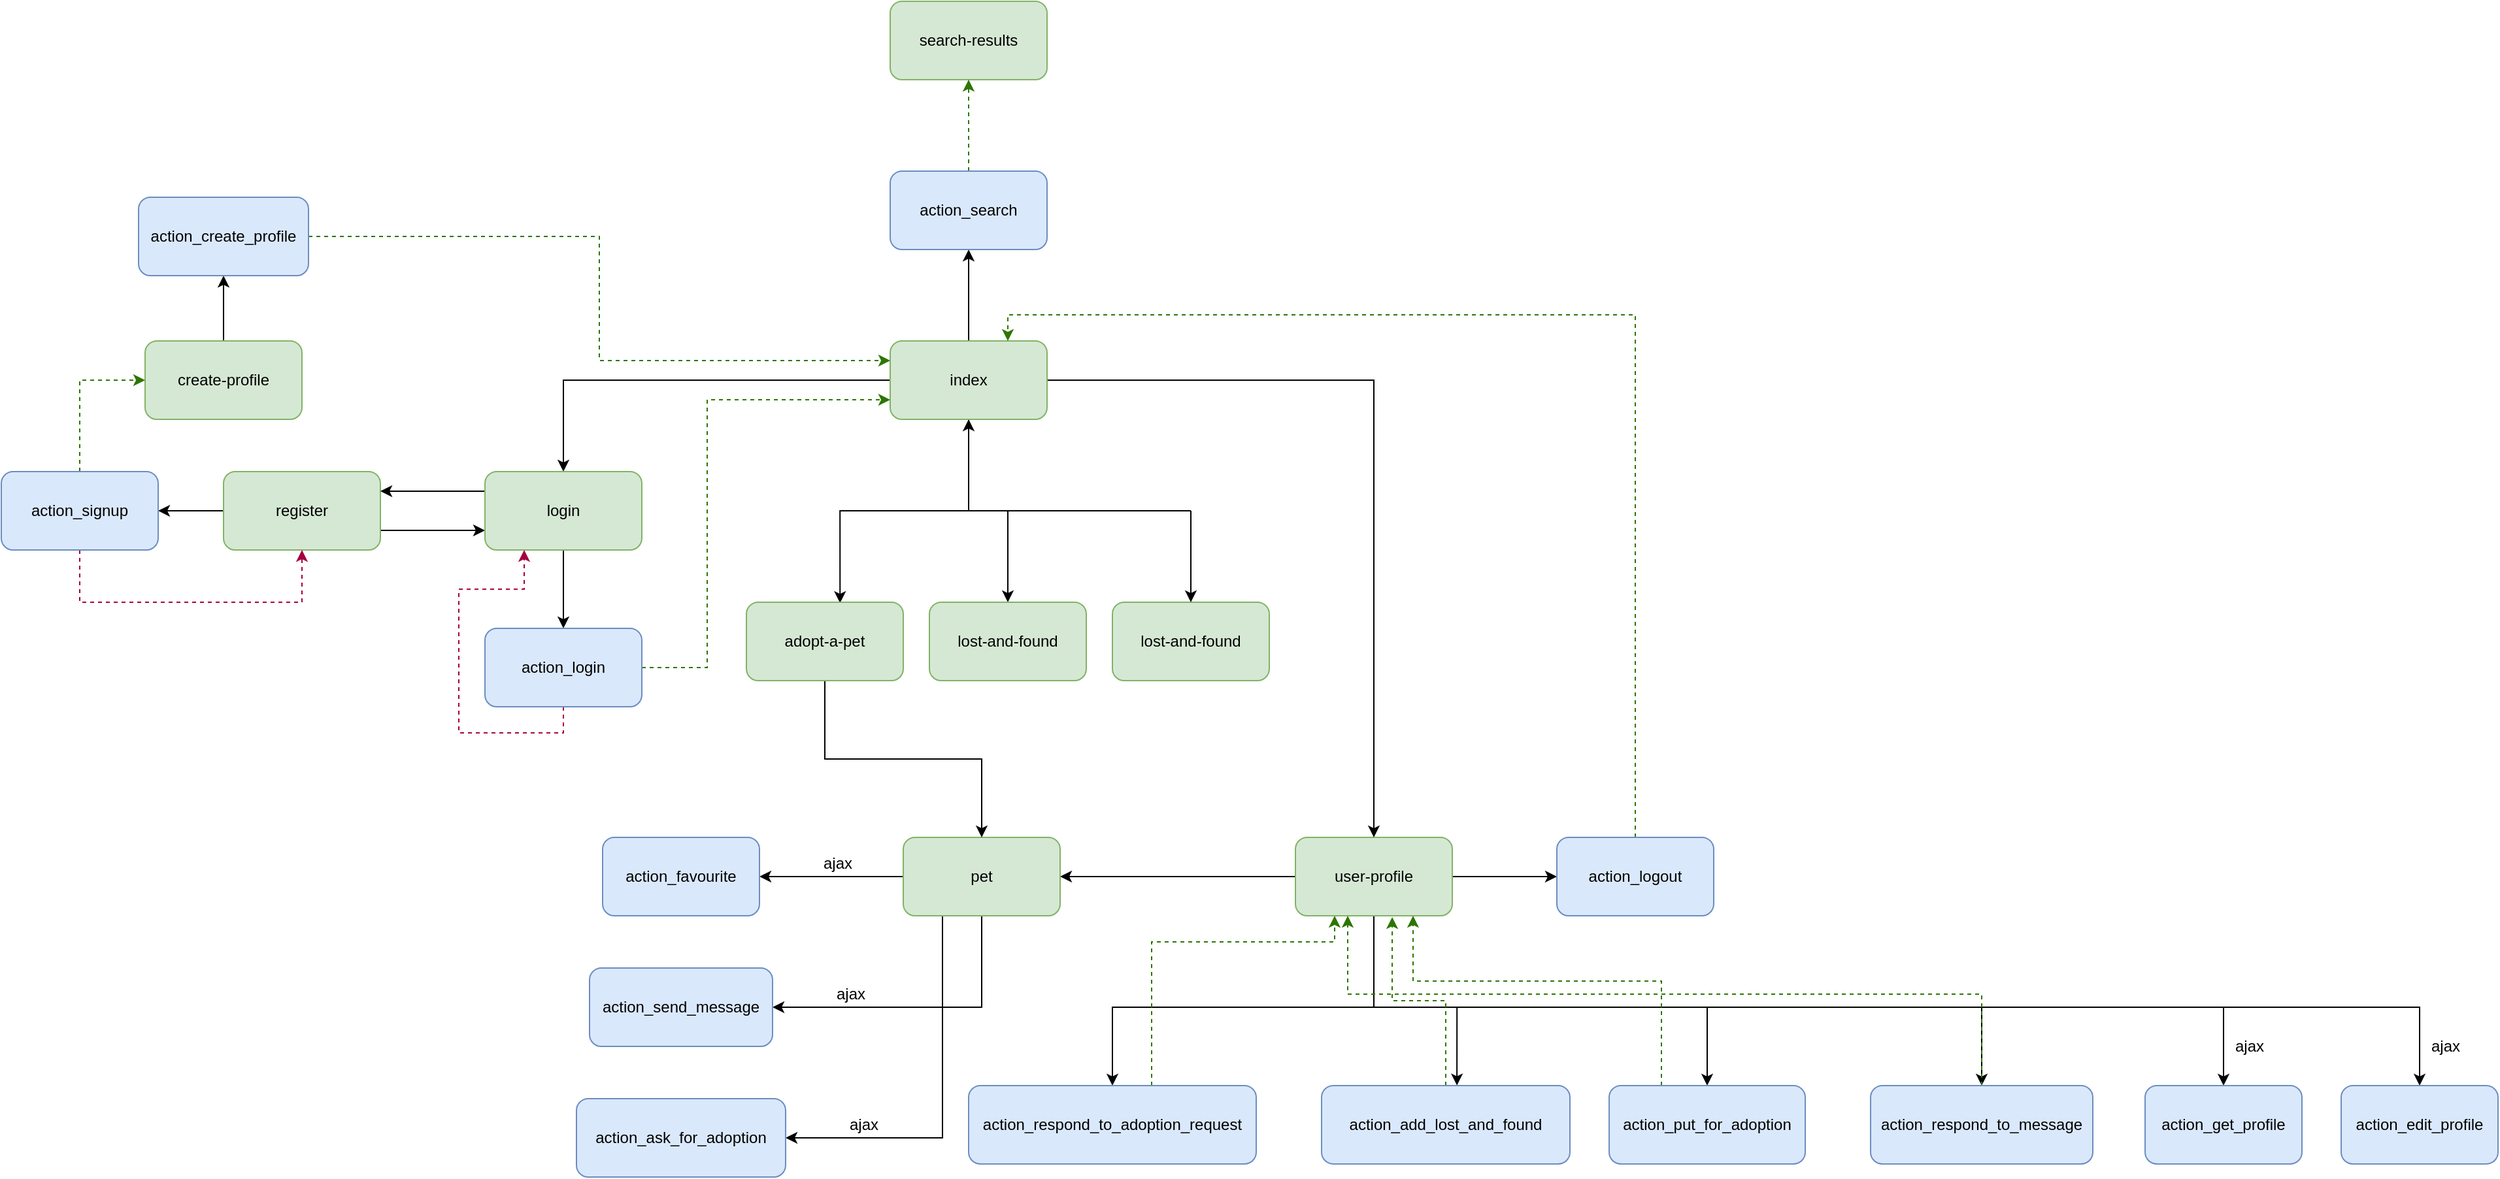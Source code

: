 <mxfile version="14.0.1" type="device"><diagram id="g-NLe7OnyaAHwkBRi7oY" name="Page-1"><mxGraphModel dx="1888" dy="1700" grid="1" gridSize="10" guides="1" tooltips="1" connect="1" arrows="1" fold="1" page="1" pageScale="1" pageWidth="850" pageHeight="1100" math="0" shadow="0"><root><mxCell id="0"/><mxCell id="1" parent="0"/><mxCell id="vEl7LIM_r5cgqPMs9bd7-19" style="edgeStyle=orthogonalEdgeStyle;rounded=0;orthogonalLoop=1;jettySize=auto;html=1;entryX=0;entryY=0.75;entryDx=0;entryDy=0;exitX=1;exitY=0.75;exitDx=0;exitDy=0;" edge="1" parent="1" source="vEl7LIM_r5cgqPMs9bd7-1" target="vEl7LIM_r5cgqPMs9bd7-2"><mxGeometry relative="1" as="geometry"/></mxCell><mxCell id="vEl7LIM_r5cgqPMs9bd7-20" style="edgeStyle=orthogonalEdgeStyle;rounded=0;orthogonalLoop=1;jettySize=auto;html=1;" edge="1" parent="1" source="vEl7LIM_r5cgqPMs9bd7-1" target="vEl7LIM_r5cgqPMs9bd7-14"><mxGeometry relative="1" as="geometry"/></mxCell><mxCell id="vEl7LIM_r5cgqPMs9bd7-1" value="register" style="rounded=1;whiteSpace=wrap;html=1;fillColor=#d5e8d4;strokeColor=#82b366;" vertex="1" parent="1"><mxGeometry x="-110" y="260" width="120" height="60" as="geometry"/></mxCell><mxCell id="vEl7LIM_r5cgqPMs9bd7-34" style="edgeStyle=orthogonalEdgeStyle;rounded=0;orthogonalLoop=1;jettySize=auto;html=1;startArrow=none;startFill=0;endArrow=classic;endFill=1;entryX=1;entryY=0.5;entryDx=0;entryDy=0;" edge="1" parent="1" source="vEl7LIM_r5cgqPMs9bd7-3" target="vEl7LIM_r5cgqPMs9bd7-5"><mxGeometry relative="1" as="geometry"><mxPoint x="870" y="460" as="targetPoint"/></mxGeometry></mxCell><mxCell id="vEl7LIM_r5cgqPMs9bd7-56" style="edgeStyle=orthogonalEdgeStyle;rounded=0;orthogonalLoop=1;jettySize=auto;html=1;entryX=0;entryY=0.5;entryDx=0;entryDy=0;startArrow=none;startFill=0;endArrow=classic;endFill=1;" edge="1" parent="1" source="vEl7LIM_r5cgqPMs9bd7-3" target="vEl7LIM_r5cgqPMs9bd7-36"><mxGeometry relative="1" as="geometry"/></mxCell><mxCell id="vEl7LIM_r5cgqPMs9bd7-60" style="edgeStyle=orthogonalEdgeStyle;rounded=0;orthogonalLoop=1;jettySize=auto;html=1;entryX=0.5;entryY=0;entryDx=0;entryDy=0;startArrow=none;startFill=0;endArrow=classic;endFill=1;" edge="1" parent="1" source="vEl7LIM_r5cgqPMs9bd7-3" target="vEl7LIM_r5cgqPMs9bd7-43"><mxGeometry relative="1" as="geometry"><Array as="points"><mxPoint x="770" y="670"/><mxPoint x="570" y="670"/></Array></mxGeometry></mxCell><mxCell id="vEl7LIM_r5cgqPMs9bd7-61" style="edgeStyle=orthogonalEdgeStyle;rounded=0;orthogonalLoop=1;jettySize=auto;html=1;entryX=0.545;entryY=-0.003;entryDx=0;entryDy=0;entryPerimeter=0;startArrow=none;startFill=0;endArrow=classic;endFill=1;" edge="1" parent="1" source="vEl7LIM_r5cgqPMs9bd7-3" target="vEl7LIM_r5cgqPMs9bd7-40"><mxGeometry relative="1" as="geometry"><Array as="points"><mxPoint x="770" y="670"/><mxPoint x="834" y="670"/></Array></mxGeometry></mxCell><mxCell id="vEl7LIM_r5cgqPMs9bd7-62" style="edgeStyle=orthogonalEdgeStyle;rounded=0;orthogonalLoop=1;jettySize=auto;html=1;startArrow=none;startFill=0;endArrow=classic;endFill=1;" edge="1" parent="1" source="vEl7LIM_r5cgqPMs9bd7-3" target="vEl7LIM_r5cgqPMs9bd7-44"><mxGeometry relative="1" as="geometry"><Array as="points"><mxPoint x="770" y="670"/><mxPoint x="1025" y="670"/></Array></mxGeometry></mxCell><mxCell id="vEl7LIM_r5cgqPMs9bd7-63" style="edgeStyle=orthogonalEdgeStyle;rounded=0;orthogonalLoop=1;jettySize=auto;html=1;startArrow=none;startFill=0;endArrow=classic;endFill=1;" edge="1" parent="1" source="vEl7LIM_r5cgqPMs9bd7-3" target="vEl7LIM_r5cgqPMs9bd7-45"><mxGeometry relative="1" as="geometry"><Array as="points"><mxPoint x="770" y="670"/><mxPoint x="1235" y="670"/></Array></mxGeometry></mxCell><mxCell id="vEl7LIM_r5cgqPMs9bd7-64" style="edgeStyle=orthogonalEdgeStyle;rounded=0;orthogonalLoop=1;jettySize=auto;html=1;startArrow=none;startFill=0;endArrow=classic;endFill=1;" edge="1" parent="1" source="vEl7LIM_r5cgqPMs9bd7-3" target="vEl7LIM_r5cgqPMs9bd7-59"><mxGeometry relative="1" as="geometry"><Array as="points"><mxPoint x="770" y="670"/><mxPoint x="1570" y="670"/></Array></mxGeometry></mxCell><mxCell id="vEl7LIM_r5cgqPMs9bd7-65" style="edgeStyle=orthogonalEdgeStyle;rounded=0;orthogonalLoop=1;jettySize=auto;html=1;startArrow=none;startFill=0;endArrow=classic;endFill=1;" edge="1" parent="1" source="vEl7LIM_r5cgqPMs9bd7-3" target="vEl7LIM_r5cgqPMs9bd7-41"><mxGeometry relative="1" as="geometry"><Array as="points"><mxPoint x="770" y="670"/><mxPoint x="1420" y="670"/></Array></mxGeometry></mxCell><mxCell id="vEl7LIM_r5cgqPMs9bd7-3" value="user-profile" style="rounded=1;whiteSpace=wrap;html=1;fillColor=#d5e8d4;strokeColor=#82b366;" vertex="1" parent="1"><mxGeometry x="710" y="540" width="120" height="60" as="geometry"/></mxCell><mxCell id="vEl7LIM_r5cgqPMs9bd7-21" style="edgeStyle=orthogonalEdgeStyle;rounded=0;orthogonalLoop=1;jettySize=auto;html=1;entryX=0.5;entryY=0;entryDx=0;entryDy=0;" edge="1" parent="1" source="vEl7LIM_r5cgqPMs9bd7-4" target="vEl7LIM_r5cgqPMs9bd7-2"><mxGeometry relative="1" as="geometry"/></mxCell><mxCell id="vEl7LIM_r5cgqPMs9bd7-22" style="edgeStyle=orthogonalEdgeStyle;rounded=0;orthogonalLoop=1;jettySize=auto;html=1;entryX=0.5;entryY=0;entryDx=0;entryDy=0;" edge="1" parent="1" source="vEl7LIM_r5cgqPMs9bd7-4" target="vEl7LIM_r5cgqPMs9bd7-3"><mxGeometry relative="1" as="geometry"><mxPoint x="630" y="280" as="targetPoint"/></mxGeometry></mxCell><mxCell id="vEl7LIM_r5cgqPMs9bd7-23" style="edgeStyle=orthogonalEdgeStyle;rounded=0;orthogonalLoop=1;jettySize=auto;html=1;entryX=0.5;entryY=1;entryDx=0;entryDy=0;" edge="1" parent="1" source="vEl7LIM_r5cgqPMs9bd7-4" target="vEl7LIM_r5cgqPMs9bd7-46"><mxGeometry relative="1" as="geometry"><mxPoint x="460" y="130" as="targetPoint"/></mxGeometry></mxCell><mxCell id="vEl7LIM_r5cgqPMs9bd7-24" style="edgeStyle=orthogonalEdgeStyle;rounded=0;orthogonalLoop=1;jettySize=auto;html=1;entryX=0.597;entryY=0.01;entryDx=0;entryDy=0;entryPerimeter=0;" edge="1" parent="1" source="vEl7LIM_r5cgqPMs9bd7-4" target="vEl7LIM_r5cgqPMs9bd7-7"><mxGeometry relative="1" as="geometry"><mxPoint x="460" y="430" as="targetPoint"/><Array as="points"><mxPoint x="460" y="290"/><mxPoint x="362" y="290"/></Array></mxGeometry></mxCell><mxCell id="vEl7LIM_r5cgqPMs9bd7-27" style="edgeStyle=orthogonalEdgeStyle;rounded=0;orthogonalLoop=1;jettySize=auto;html=1;entryX=0.5;entryY=0;entryDx=0;entryDy=0;startArrow=classic;startFill=1;" edge="1" parent="1" source="vEl7LIM_r5cgqPMs9bd7-4" target="vEl7LIM_r5cgqPMs9bd7-9"><mxGeometry relative="1" as="geometry"/></mxCell><mxCell id="vEl7LIM_r5cgqPMs9bd7-4" value="index" style="rounded=1;whiteSpace=wrap;html=1;fillColor=#d5e8d4;strokeColor=#82b366;" vertex="1" parent="1"><mxGeometry x="400" y="160" width="120" height="60" as="geometry"/></mxCell><mxCell id="vEl7LIM_r5cgqPMs9bd7-66" style="edgeStyle=orthogonalEdgeStyle;rounded=0;orthogonalLoop=1;jettySize=auto;html=1;entryX=1;entryY=0.5;entryDx=0;entryDy=0;startArrow=none;startFill=0;endArrow=classic;endFill=1;" edge="1" parent="1" source="vEl7LIM_r5cgqPMs9bd7-5" target="vEl7LIM_r5cgqPMs9bd7-42"><mxGeometry relative="1" as="geometry"/></mxCell><mxCell id="vEl7LIM_r5cgqPMs9bd7-67" style="edgeStyle=orthogonalEdgeStyle;rounded=0;orthogonalLoop=1;jettySize=auto;html=1;entryX=1;entryY=0.5;entryDx=0;entryDy=0;startArrow=none;startFill=0;endArrow=classic;endFill=1;" edge="1" parent="1" source="vEl7LIM_r5cgqPMs9bd7-5" target="vEl7LIM_r5cgqPMs9bd7-47"><mxGeometry relative="1" as="geometry"><Array as="points"><mxPoint x="470" y="670"/></Array></mxGeometry></mxCell><mxCell id="vEl7LIM_r5cgqPMs9bd7-68" style="edgeStyle=orthogonalEdgeStyle;rounded=0;orthogonalLoop=1;jettySize=auto;html=1;entryX=1;entryY=0.5;entryDx=0;entryDy=0;startArrow=none;startFill=0;endArrow=classic;endFill=1;" edge="1" parent="1" source="vEl7LIM_r5cgqPMs9bd7-5" target="vEl7LIM_r5cgqPMs9bd7-38"><mxGeometry relative="1" as="geometry"><Array as="points"><mxPoint x="440" y="770"/></Array></mxGeometry></mxCell><mxCell id="vEl7LIM_r5cgqPMs9bd7-5" value="pet" style="rounded=1;whiteSpace=wrap;html=1;fillColor=#d5e8d4;strokeColor=#82b366;" vertex="1" parent="1"><mxGeometry x="410" y="540" width="120" height="60" as="geometry"/></mxCell><mxCell id="vEl7LIM_r5cgqPMs9bd7-49" style="edgeStyle=orthogonalEdgeStyle;rounded=0;orthogonalLoop=1;jettySize=auto;html=1;entryX=0.5;entryY=1;entryDx=0;entryDy=0;startArrow=none;startFill=0;endArrow=classic;endFill=1;" edge="1" parent="1" source="vEl7LIM_r5cgqPMs9bd7-6" target="vEl7LIM_r5cgqPMs9bd7-39"><mxGeometry relative="1" as="geometry"/></mxCell><mxCell id="vEl7LIM_r5cgqPMs9bd7-6" value="create-profile" style="rounded=1;whiteSpace=wrap;html=1;fillColor=#d5e8d4;strokeColor=#82b366;" vertex="1" parent="1"><mxGeometry x="-170" y="160" width="120" height="60" as="geometry"/></mxCell><mxCell id="vEl7LIM_r5cgqPMs9bd7-33" style="edgeStyle=orthogonalEdgeStyle;rounded=0;orthogonalLoop=1;jettySize=auto;html=1;endArrow=classic;endFill=1;startArrow=none;startFill=0;" edge="1" parent="1" source="vEl7LIM_r5cgqPMs9bd7-7" target="vEl7LIM_r5cgqPMs9bd7-5"><mxGeometry relative="1" as="geometry"><mxPoint x="350" y="510" as="targetPoint"/></mxGeometry></mxCell><mxCell id="vEl7LIM_r5cgqPMs9bd7-7" value="adopt-a-pet" style="rounded=1;whiteSpace=wrap;html=1;fillColor=#d5e8d4;strokeColor=#82b366;" vertex="1" parent="1"><mxGeometry x="290" y="360" width="120" height="60" as="geometry"/></mxCell><mxCell id="vEl7LIM_r5cgqPMs9bd7-9" value="lost-and-found" style="rounded=1;whiteSpace=wrap;html=1;fillColor=#d5e8d4;strokeColor=#82b366;" vertex="1" parent="1"><mxGeometry x="430" y="360" width="120" height="60" as="geometry"/></mxCell><mxCell id="vEl7LIM_r5cgqPMs9bd7-10" value="search-results" style="rounded=1;whiteSpace=wrap;html=1;fillColor=#d5e8d4;strokeColor=#82b366;" vertex="1" parent="1"><mxGeometry x="400" y="-100" width="120" height="60" as="geometry"/></mxCell><mxCell id="vEl7LIM_r5cgqPMs9bd7-51" style="edgeStyle=orthogonalEdgeStyle;rounded=0;orthogonalLoop=1;jettySize=auto;html=1;dashed=1;startArrow=none;startFill=0;endArrow=classic;endFill=1;fillColor=#60a917;strokeColor=#2D7600;entryX=0;entryY=0.5;entryDx=0;entryDy=0;exitX=0.5;exitY=0;exitDx=0;exitDy=0;" edge="1" parent="1" source="vEl7LIM_r5cgqPMs9bd7-14" target="vEl7LIM_r5cgqPMs9bd7-6"><mxGeometry relative="1" as="geometry"><mxPoint x="-20" y="170" as="targetPoint"/></mxGeometry></mxCell><mxCell id="vEl7LIM_r5cgqPMs9bd7-55" style="edgeStyle=orthogonalEdgeStyle;rounded=0;orthogonalLoop=1;jettySize=auto;html=1;entryX=0.5;entryY=1;entryDx=0;entryDy=0;dashed=1;startArrow=none;startFill=0;endArrow=classic;endFill=1;exitX=0.5;exitY=1;exitDx=0;exitDy=0;fillColor=#d80073;strokeColor=#A50040;" edge="1" parent="1" source="vEl7LIM_r5cgqPMs9bd7-14" target="vEl7LIM_r5cgqPMs9bd7-1"><mxGeometry relative="1" as="geometry"><Array as="points"><mxPoint x="-220" y="360"/><mxPoint x="-50" y="360"/></Array></mxGeometry></mxCell><mxCell id="vEl7LIM_r5cgqPMs9bd7-14" value="action_signup" style="rounded=1;whiteSpace=wrap;html=1;fillColor=#dae8fc;strokeColor=#6c8ebf;" vertex="1" parent="1"><mxGeometry x="-280" y="260" width="120" height="60" as="geometry"/></mxCell><mxCell id="vEl7LIM_r5cgqPMs9bd7-18" style="edgeStyle=orthogonalEdgeStyle;rounded=0;orthogonalLoop=1;jettySize=auto;html=1;entryX=1;entryY=0.25;entryDx=0;entryDy=0;exitX=0;exitY=0.25;exitDx=0;exitDy=0;" edge="1" parent="1" source="vEl7LIM_r5cgqPMs9bd7-2" target="vEl7LIM_r5cgqPMs9bd7-1"><mxGeometry relative="1" as="geometry"/></mxCell><mxCell id="vEl7LIM_r5cgqPMs9bd7-52" style="edgeStyle=orthogonalEdgeStyle;rounded=0;orthogonalLoop=1;jettySize=auto;html=1;entryX=0.5;entryY=0;entryDx=0;entryDy=0;startArrow=none;startFill=0;endArrow=classic;endFill=1;" edge="1" parent="1" source="vEl7LIM_r5cgqPMs9bd7-2" target="vEl7LIM_r5cgqPMs9bd7-37"><mxGeometry relative="1" as="geometry"/></mxCell><mxCell id="vEl7LIM_r5cgqPMs9bd7-2" value="login" style="rounded=1;whiteSpace=wrap;html=1;fillColor=#d5e8d4;strokeColor=#82b366;" vertex="1" parent="1"><mxGeometry x="90" y="260" width="120" height="60" as="geometry"/></mxCell><mxCell id="vEl7LIM_r5cgqPMs9bd7-28" value="lost-and-found" style="rounded=1;whiteSpace=wrap;html=1;fillColor=#d5e8d4;strokeColor=#82b366;" vertex="1" parent="1"><mxGeometry x="570" y="360" width="120" height="60" as="geometry"/></mxCell><mxCell id="vEl7LIM_r5cgqPMs9bd7-30" value="" style="endArrow=none;html=1;endFill=0;" edge="1" parent="1"><mxGeometry width="50" height="50" relative="1" as="geometry"><mxPoint x="490" y="290" as="sourcePoint"/><mxPoint x="630" y="290" as="targetPoint"/></mxGeometry></mxCell><mxCell id="vEl7LIM_r5cgqPMs9bd7-31" value="" style="endArrow=classic;html=1;entryX=0.5;entryY=0;entryDx=0;entryDy=0;" edge="1" parent="1" target="vEl7LIM_r5cgqPMs9bd7-28"><mxGeometry width="50" height="50" relative="1" as="geometry"><mxPoint x="630" y="290" as="sourcePoint"/><mxPoint x="680" y="240" as="targetPoint"/><Array as="points"/></mxGeometry></mxCell><mxCell id="vEl7LIM_r5cgqPMs9bd7-57" style="edgeStyle=orthogonalEdgeStyle;rounded=0;orthogonalLoop=1;jettySize=auto;html=1;startArrow=none;startFill=0;endArrow=classic;endFill=1;entryX=0.75;entryY=0;entryDx=0;entryDy=0;fillColor=#60a917;strokeColor=#2D7600;dashed=1;exitX=0.5;exitY=0;exitDx=0;exitDy=0;" edge="1" parent="1" source="vEl7LIM_r5cgqPMs9bd7-36" target="vEl7LIM_r5cgqPMs9bd7-4"><mxGeometry relative="1" as="geometry"><mxPoint x="980" y="280" as="targetPoint"/><Array as="points"><mxPoint x="970" y="140"/><mxPoint x="490" y="140"/></Array></mxGeometry></mxCell><mxCell id="vEl7LIM_r5cgqPMs9bd7-36" value="action_logout" style="rounded=1;whiteSpace=wrap;html=1;fillColor=#dae8fc;strokeColor=#6c8ebf;" vertex="1" parent="1"><mxGeometry x="910" y="540" width="120" height="60" as="geometry"/></mxCell><mxCell id="vEl7LIM_r5cgqPMs9bd7-53" style="edgeStyle=orthogonalEdgeStyle;rounded=0;orthogonalLoop=1;jettySize=auto;html=1;entryX=0.25;entryY=1;entryDx=0;entryDy=0;startArrow=none;startFill=0;endArrow=classic;endFill=1;exitX=0.5;exitY=1;exitDx=0;exitDy=0;fillColor=#d80073;strokeColor=#A50040;dashed=1;" edge="1" parent="1" source="vEl7LIM_r5cgqPMs9bd7-37" target="vEl7LIM_r5cgqPMs9bd7-2"><mxGeometry relative="1" as="geometry"/></mxCell><mxCell id="vEl7LIM_r5cgqPMs9bd7-54" style="edgeStyle=orthogonalEdgeStyle;rounded=0;orthogonalLoop=1;jettySize=auto;html=1;entryX=0;entryY=0.75;entryDx=0;entryDy=0;dashed=1;startArrow=none;startFill=0;endArrow=classic;endFill=1;fillColor=#60a917;strokeColor=#2D7600;" edge="1" parent="1" source="vEl7LIM_r5cgqPMs9bd7-37" target="vEl7LIM_r5cgqPMs9bd7-4"><mxGeometry relative="1" as="geometry"><Array as="points"><mxPoint x="260" y="410"/><mxPoint x="260" y="205"/></Array></mxGeometry></mxCell><mxCell id="vEl7LIM_r5cgqPMs9bd7-37" value="action_login" style="rounded=1;whiteSpace=wrap;html=1;fillColor=#dae8fc;strokeColor=#6c8ebf;" vertex="1" parent="1"><mxGeometry x="90" y="380" width="120" height="60" as="geometry"/></mxCell><mxCell id="vEl7LIM_r5cgqPMs9bd7-38" value="action_ask_for_adoption" style="rounded=1;whiteSpace=wrap;html=1;fillColor=#dae8fc;strokeColor=#6c8ebf;" vertex="1" parent="1"><mxGeometry x="160" y="740" width="160" height="60" as="geometry"/></mxCell><mxCell id="vEl7LIM_r5cgqPMs9bd7-50" style="edgeStyle=orthogonalEdgeStyle;rounded=0;orthogonalLoop=1;jettySize=auto;html=1;entryX=0;entryY=0.25;entryDx=0;entryDy=0;startArrow=none;startFill=0;endArrow=classic;endFill=1;fillColor=#60a917;strokeColor=#2D7600;dashed=1;" edge="1" parent="1" source="vEl7LIM_r5cgqPMs9bd7-39" target="vEl7LIM_r5cgqPMs9bd7-4"><mxGeometry relative="1" as="geometry"/></mxCell><mxCell id="vEl7LIM_r5cgqPMs9bd7-39" value="action_create_profile" style="rounded=1;whiteSpace=wrap;html=1;fillColor=#dae8fc;strokeColor=#6c8ebf;" vertex="1" parent="1"><mxGeometry x="-175" y="50" width="130" height="60" as="geometry"/></mxCell><mxCell id="vEl7LIM_r5cgqPMs9bd7-70" style="edgeStyle=orthogonalEdgeStyle;rounded=0;orthogonalLoop=1;jettySize=auto;html=1;entryX=0.617;entryY=1.017;entryDx=0;entryDy=0;entryPerimeter=0;dashed=1;startArrow=none;startFill=0;endArrow=classic;endFill=1;fillColor=#60a917;strokeColor=#2D7600;" edge="1" parent="1" source="vEl7LIM_r5cgqPMs9bd7-40" target="vEl7LIM_r5cgqPMs9bd7-3"><mxGeometry relative="1" as="geometry"/></mxCell><mxCell id="vEl7LIM_r5cgqPMs9bd7-40" value="action_add_lost_and_found" style="rounded=1;whiteSpace=wrap;html=1;fillColor=#dae8fc;strokeColor=#6c8ebf;" vertex="1" parent="1"><mxGeometry x="730" y="730" width="190" height="60" as="geometry"/></mxCell><mxCell id="vEl7LIM_r5cgqPMs9bd7-41" value="action_get_profile" style="rounded=1;whiteSpace=wrap;html=1;fillColor=#dae8fc;strokeColor=#6c8ebf;" vertex="1" parent="1"><mxGeometry x="1360" y="730" width="120" height="60" as="geometry"/></mxCell><mxCell id="vEl7LIM_r5cgqPMs9bd7-42" value="action_favourite" style="rounded=1;whiteSpace=wrap;html=1;fillColor=#dae8fc;strokeColor=#6c8ebf;" vertex="1" parent="1"><mxGeometry x="180" y="540" width="120" height="60" as="geometry"/></mxCell><mxCell id="vEl7LIM_r5cgqPMs9bd7-69" style="edgeStyle=orthogonalEdgeStyle;rounded=0;orthogonalLoop=1;jettySize=auto;html=1;entryX=0.25;entryY=1;entryDx=0;entryDy=0;startArrow=none;startFill=0;endArrow=classic;endFill=1;fillColor=#60a917;strokeColor=#2D7600;dashed=1;" edge="1" parent="1" source="vEl7LIM_r5cgqPMs9bd7-43" target="vEl7LIM_r5cgqPMs9bd7-3"><mxGeometry relative="1" as="geometry"><Array as="points"><mxPoint x="600" y="620"/><mxPoint x="740" y="620"/></Array></mxGeometry></mxCell><mxCell id="vEl7LIM_r5cgqPMs9bd7-43" value="action_respond_to_adoption_request" style="rounded=1;whiteSpace=wrap;html=1;fillColor=#dae8fc;strokeColor=#6c8ebf;" vertex="1" parent="1"><mxGeometry x="460" y="730" width="220" height="60" as="geometry"/></mxCell><mxCell id="vEl7LIM_r5cgqPMs9bd7-71" style="edgeStyle=orthogonalEdgeStyle;rounded=0;orthogonalLoop=1;jettySize=auto;html=1;entryX=0.75;entryY=1;entryDx=0;entryDy=0;dashed=1;startArrow=none;startFill=0;endArrow=classic;endFill=1;fillColor=#60a917;strokeColor=#2D7600;" edge="1" parent="1" source="vEl7LIM_r5cgqPMs9bd7-44" target="vEl7LIM_r5cgqPMs9bd7-3"><mxGeometry relative="1" as="geometry"><Array as="points"><mxPoint x="990" y="650"/><mxPoint x="800" y="650"/></Array></mxGeometry></mxCell><mxCell id="vEl7LIM_r5cgqPMs9bd7-44" value="action_put_for_adoption" style="rounded=1;whiteSpace=wrap;html=1;fillColor=#dae8fc;strokeColor=#6c8ebf;" vertex="1" parent="1"><mxGeometry x="950" y="730" width="150" height="60" as="geometry"/></mxCell><mxCell id="vEl7LIM_r5cgqPMs9bd7-72" style="edgeStyle=orthogonalEdgeStyle;rounded=0;orthogonalLoop=1;jettySize=auto;html=1;dashed=1;startArrow=none;startFill=0;endArrow=classic;endFill=1;fillColor=#60a917;strokeColor=#2D7600;" edge="1" parent="1" source="vEl7LIM_r5cgqPMs9bd7-45" target="vEl7LIM_r5cgqPMs9bd7-3"><mxGeometry relative="1" as="geometry"><mxPoint x="750" y="600" as="targetPoint"/><Array as="points"><mxPoint x="1235" y="660"/><mxPoint x="750" y="660"/></Array></mxGeometry></mxCell><mxCell id="vEl7LIM_r5cgqPMs9bd7-45" value="action_respond_to_message" style="rounded=1;whiteSpace=wrap;html=1;fillColor=#dae8fc;strokeColor=#6c8ebf;" vertex="1" parent="1"><mxGeometry x="1150" y="730" width="170" height="60" as="geometry"/></mxCell><mxCell id="vEl7LIM_r5cgqPMs9bd7-58" style="edgeStyle=orthogonalEdgeStyle;rounded=0;orthogonalLoop=1;jettySize=auto;html=1;entryX=0.5;entryY=1;entryDx=0;entryDy=0;dashed=1;startArrow=none;startFill=0;endArrow=classic;endFill=1;fillColor=#60a917;strokeColor=#2D7600;" edge="1" parent="1" source="vEl7LIM_r5cgqPMs9bd7-46" target="vEl7LIM_r5cgqPMs9bd7-10"><mxGeometry relative="1" as="geometry"/></mxCell><mxCell id="vEl7LIM_r5cgqPMs9bd7-46" value="action_search" style="rounded=1;whiteSpace=wrap;html=1;fillColor=#dae8fc;strokeColor=#6c8ebf;" vertex="1" parent="1"><mxGeometry x="400" y="30" width="120" height="60" as="geometry"/></mxCell><mxCell id="vEl7LIM_r5cgqPMs9bd7-47" value="action_send_message" style="rounded=1;whiteSpace=wrap;html=1;fillColor=#dae8fc;strokeColor=#6c8ebf;" vertex="1" parent="1"><mxGeometry x="170" y="640" width="140" height="60" as="geometry"/></mxCell><mxCell id="vEl7LIM_r5cgqPMs9bd7-59" value="action_edit_profile" style="rounded=1;whiteSpace=wrap;html=1;fillColor=#dae8fc;strokeColor=#6c8ebf;" vertex="1" parent="1"><mxGeometry x="1510" y="730" width="120" height="60" as="geometry"/></mxCell><mxCell id="vEl7LIM_r5cgqPMs9bd7-74" value="ajax" style="text;html=1;strokeColor=none;fillColor=none;align=center;verticalAlign=middle;whiteSpace=wrap;rounded=0;" vertex="1" parent="1"><mxGeometry x="1420" y="690" width="40" height="20" as="geometry"/></mxCell><mxCell id="vEl7LIM_r5cgqPMs9bd7-76" value="ajax" style="text;html=1;strokeColor=none;fillColor=none;align=center;verticalAlign=middle;whiteSpace=wrap;rounded=0;" vertex="1" parent="1"><mxGeometry x="1570" y="690" width="40" height="20" as="geometry"/></mxCell><mxCell id="vEl7LIM_r5cgqPMs9bd7-77" value="ajax" style="text;html=1;strokeColor=none;fillColor=none;align=center;verticalAlign=middle;whiteSpace=wrap;rounded=0;" vertex="1" parent="1"><mxGeometry x="340" y="550" width="40" height="20" as="geometry"/></mxCell><mxCell id="vEl7LIM_r5cgqPMs9bd7-78" value="ajax" style="text;html=1;strokeColor=none;fillColor=none;align=center;verticalAlign=middle;whiteSpace=wrap;rounded=0;" vertex="1" parent="1"><mxGeometry x="350" y="650" width="40" height="20" as="geometry"/></mxCell><mxCell id="vEl7LIM_r5cgqPMs9bd7-79" value="ajax" style="text;html=1;strokeColor=none;fillColor=none;align=center;verticalAlign=middle;whiteSpace=wrap;rounded=0;" vertex="1" parent="1"><mxGeometry x="360" y="750" width="40" height="20" as="geometry"/></mxCell></root></mxGraphModel></diagram></mxfile>